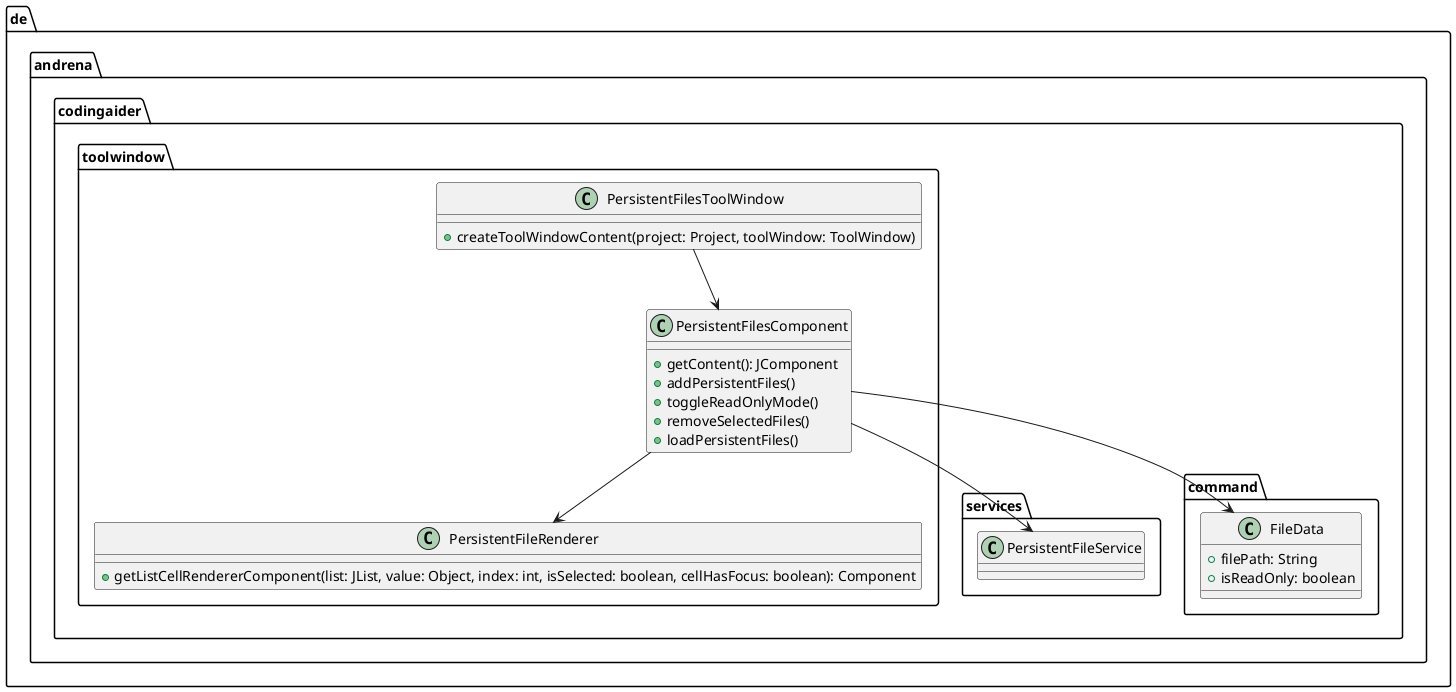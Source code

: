@startuml

package "de.andrena.codingaider.toolwindow" {
    class PersistentFilesToolWindow {
        +createToolWindowContent(project: Project, toolWindow: ToolWindow)
    }

    class PersistentFilesComponent {
        +getContent(): JComponent
        +addPersistentFiles()
        +toggleReadOnlyMode()
        +removeSelectedFiles()
        +loadPersistentFiles()
    }

    class PersistentFileRenderer {
        +getListCellRendererComponent(list: JList, value: Object, index: int, isSelected: boolean, cellHasFocus: boolean): Component
    }

    PersistentFilesToolWindow --> PersistentFilesComponent
    PersistentFilesComponent --> PersistentFileRenderer
}

package "de.andrena.codingaider.services" {
    class PersistentFileService
}

package "de.andrena.codingaider.command" {
    class FileData {
        +filePath: String
        +isReadOnly: boolean
    }
}

PersistentFilesComponent --> PersistentFileService
PersistentFilesComponent --> FileData

@enduml
